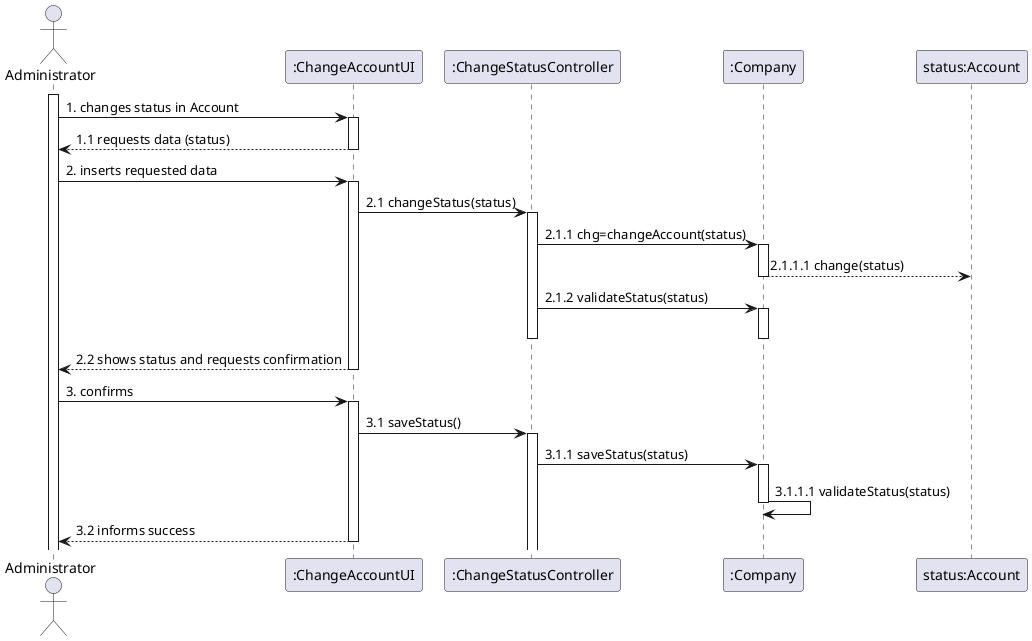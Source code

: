 
@startuml

actor "Administrator"
participant ":ChangeAccountUI" as caUi
participant ":ChangeStatusController" as cac
participant ":Company" as company
participant "status:Account" as Account

activate Administrator
Administrator  -> caUi : 1. changes status in Account
activate caUi
caUi --> Administrator: 1.1 requests data (status)
deactivate caUi
Administrator -> caUi: 2. inserts requested data
activate caUi
caUi -> cac: 2.1 changeStatus(status)
activate cac
cac -> company: 2.1.1 chg=changeAccount(status)
activate company
company --> Account: 2.1.1.1 change(status)
deactivate company
cac -> company: 2.1.2 validateStatus(status)
activate company
deactivate cac
deactivate company
caUi --> Administrator: 2.2 shows status and requests confirmation
deactivate caUi
Administrator -> caUi: 3. confirms
activate caUi
caUi -> cac: 3.1 saveStatus()
activate cac
cac -> company: 3.1.1 saveStatus(status)
activate company
company -> company: 3.1.1.1 validateStatus(status)
deactivate company
caUi --> Administrator: 3.2 informs success
deactivate caUi

@enduml

